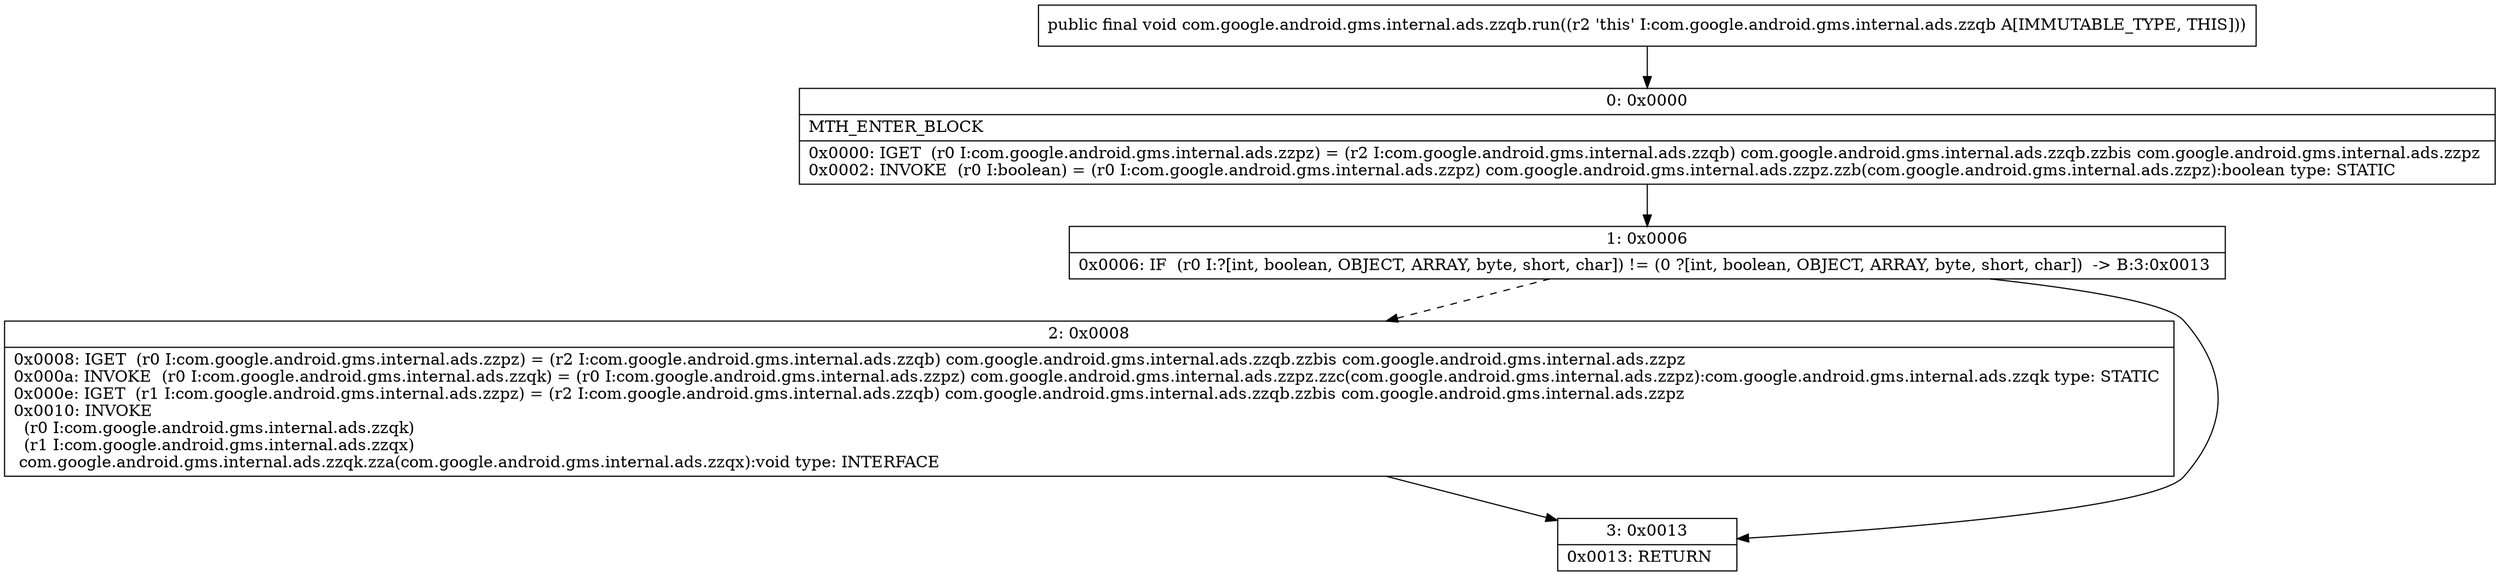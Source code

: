 digraph "CFG forcom.google.android.gms.internal.ads.zzqb.run()V" {
Node_0 [shape=record,label="{0\:\ 0x0000|MTH_ENTER_BLOCK\l|0x0000: IGET  (r0 I:com.google.android.gms.internal.ads.zzpz) = (r2 I:com.google.android.gms.internal.ads.zzqb) com.google.android.gms.internal.ads.zzqb.zzbis com.google.android.gms.internal.ads.zzpz \l0x0002: INVOKE  (r0 I:boolean) = (r0 I:com.google.android.gms.internal.ads.zzpz) com.google.android.gms.internal.ads.zzpz.zzb(com.google.android.gms.internal.ads.zzpz):boolean type: STATIC \l}"];
Node_1 [shape=record,label="{1\:\ 0x0006|0x0006: IF  (r0 I:?[int, boolean, OBJECT, ARRAY, byte, short, char]) != (0 ?[int, boolean, OBJECT, ARRAY, byte, short, char])  \-\> B:3:0x0013 \l}"];
Node_2 [shape=record,label="{2\:\ 0x0008|0x0008: IGET  (r0 I:com.google.android.gms.internal.ads.zzpz) = (r2 I:com.google.android.gms.internal.ads.zzqb) com.google.android.gms.internal.ads.zzqb.zzbis com.google.android.gms.internal.ads.zzpz \l0x000a: INVOKE  (r0 I:com.google.android.gms.internal.ads.zzqk) = (r0 I:com.google.android.gms.internal.ads.zzpz) com.google.android.gms.internal.ads.zzpz.zzc(com.google.android.gms.internal.ads.zzpz):com.google.android.gms.internal.ads.zzqk type: STATIC \l0x000e: IGET  (r1 I:com.google.android.gms.internal.ads.zzpz) = (r2 I:com.google.android.gms.internal.ads.zzqb) com.google.android.gms.internal.ads.zzqb.zzbis com.google.android.gms.internal.ads.zzpz \l0x0010: INVOKE  \l  (r0 I:com.google.android.gms.internal.ads.zzqk)\l  (r1 I:com.google.android.gms.internal.ads.zzqx)\l com.google.android.gms.internal.ads.zzqk.zza(com.google.android.gms.internal.ads.zzqx):void type: INTERFACE \l}"];
Node_3 [shape=record,label="{3\:\ 0x0013|0x0013: RETURN   \l}"];
MethodNode[shape=record,label="{public final void com.google.android.gms.internal.ads.zzqb.run((r2 'this' I:com.google.android.gms.internal.ads.zzqb A[IMMUTABLE_TYPE, THIS])) }"];
MethodNode -> Node_0;
Node_0 -> Node_1;
Node_1 -> Node_2[style=dashed];
Node_1 -> Node_3;
Node_2 -> Node_3;
}

